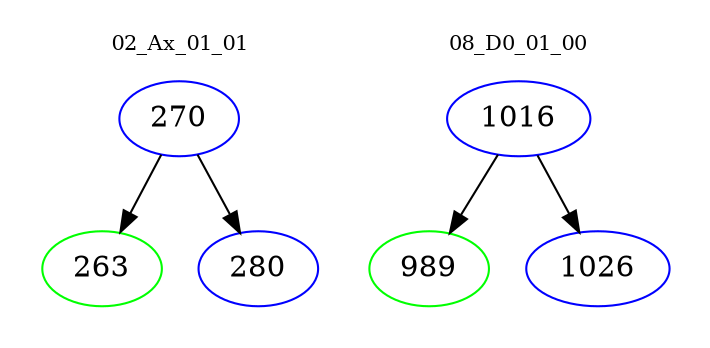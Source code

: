 digraph{
subgraph cluster_0 {
color = white
label = "02_Ax_01_01";
fontsize=10;
T0_270 [label="270", color="blue"]
T0_270 -> T0_263 [color="black"]
T0_263 [label="263", color="green"]
T0_270 -> T0_280 [color="black"]
T0_280 [label="280", color="blue"]
}
subgraph cluster_1 {
color = white
label = "08_D0_01_00";
fontsize=10;
T1_1016 [label="1016", color="blue"]
T1_1016 -> T1_989 [color="black"]
T1_989 [label="989", color="green"]
T1_1016 -> T1_1026 [color="black"]
T1_1026 [label="1026", color="blue"]
}
}
